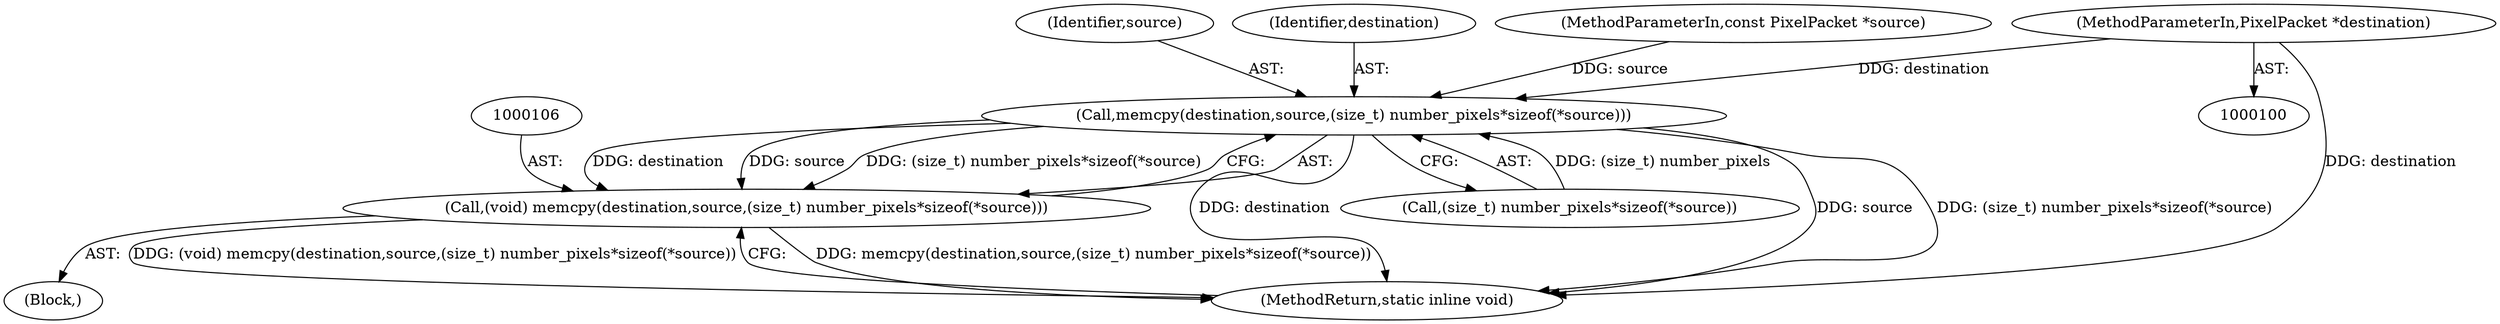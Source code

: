 digraph "1_ImageMagick_a54fe0e8600eaf3dc6fe717d3c0398001507f723_0@pointer" {
"1000101" [label="(MethodParameterIn,PixelPacket *destination)"];
"1000107" [label="(Call,memcpy(destination,source,(size_t) number_pixels*sizeof(*source)))"];
"1000105" [label="(Call,(void) memcpy(destination,source,(size_t) number_pixels*sizeof(*source)))"];
"1000109" [label="(Identifier,source)"];
"1000117" [label="(MethodReturn,static inline void)"];
"1000110" [label="(Call,(size_t) number_pixels*sizeof(*source))"];
"1000108" [label="(Identifier,destination)"];
"1000102" [label="(MethodParameterIn,const PixelPacket *source)"];
"1000105" [label="(Call,(void) memcpy(destination,source,(size_t) number_pixels*sizeof(*source)))"];
"1000104" [label="(Block,)"];
"1000101" [label="(MethodParameterIn,PixelPacket *destination)"];
"1000107" [label="(Call,memcpy(destination,source,(size_t) number_pixels*sizeof(*source)))"];
"1000101" -> "1000100"  [label="AST: "];
"1000101" -> "1000117"  [label="DDG: destination"];
"1000101" -> "1000107"  [label="DDG: destination"];
"1000107" -> "1000105"  [label="AST: "];
"1000107" -> "1000110"  [label="CFG: "];
"1000108" -> "1000107"  [label="AST: "];
"1000109" -> "1000107"  [label="AST: "];
"1000110" -> "1000107"  [label="AST: "];
"1000105" -> "1000107"  [label="CFG: "];
"1000107" -> "1000117"  [label="DDG: destination"];
"1000107" -> "1000117"  [label="DDG: source"];
"1000107" -> "1000117"  [label="DDG: (size_t) number_pixels*sizeof(*source)"];
"1000107" -> "1000105"  [label="DDG: destination"];
"1000107" -> "1000105"  [label="DDG: source"];
"1000107" -> "1000105"  [label="DDG: (size_t) number_pixels*sizeof(*source)"];
"1000102" -> "1000107"  [label="DDG: source"];
"1000110" -> "1000107"  [label="DDG: (size_t) number_pixels"];
"1000105" -> "1000104"  [label="AST: "];
"1000106" -> "1000105"  [label="AST: "];
"1000117" -> "1000105"  [label="CFG: "];
"1000105" -> "1000117"  [label="DDG: memcpy(destination,source,(size_t) number_pixels*sizeof(*source))"];
"1000105" -> "1000117"  [label="DDG: (void) memcpy(destination,source,(size_t) number_pixels*sizeof(*source))"];
}
